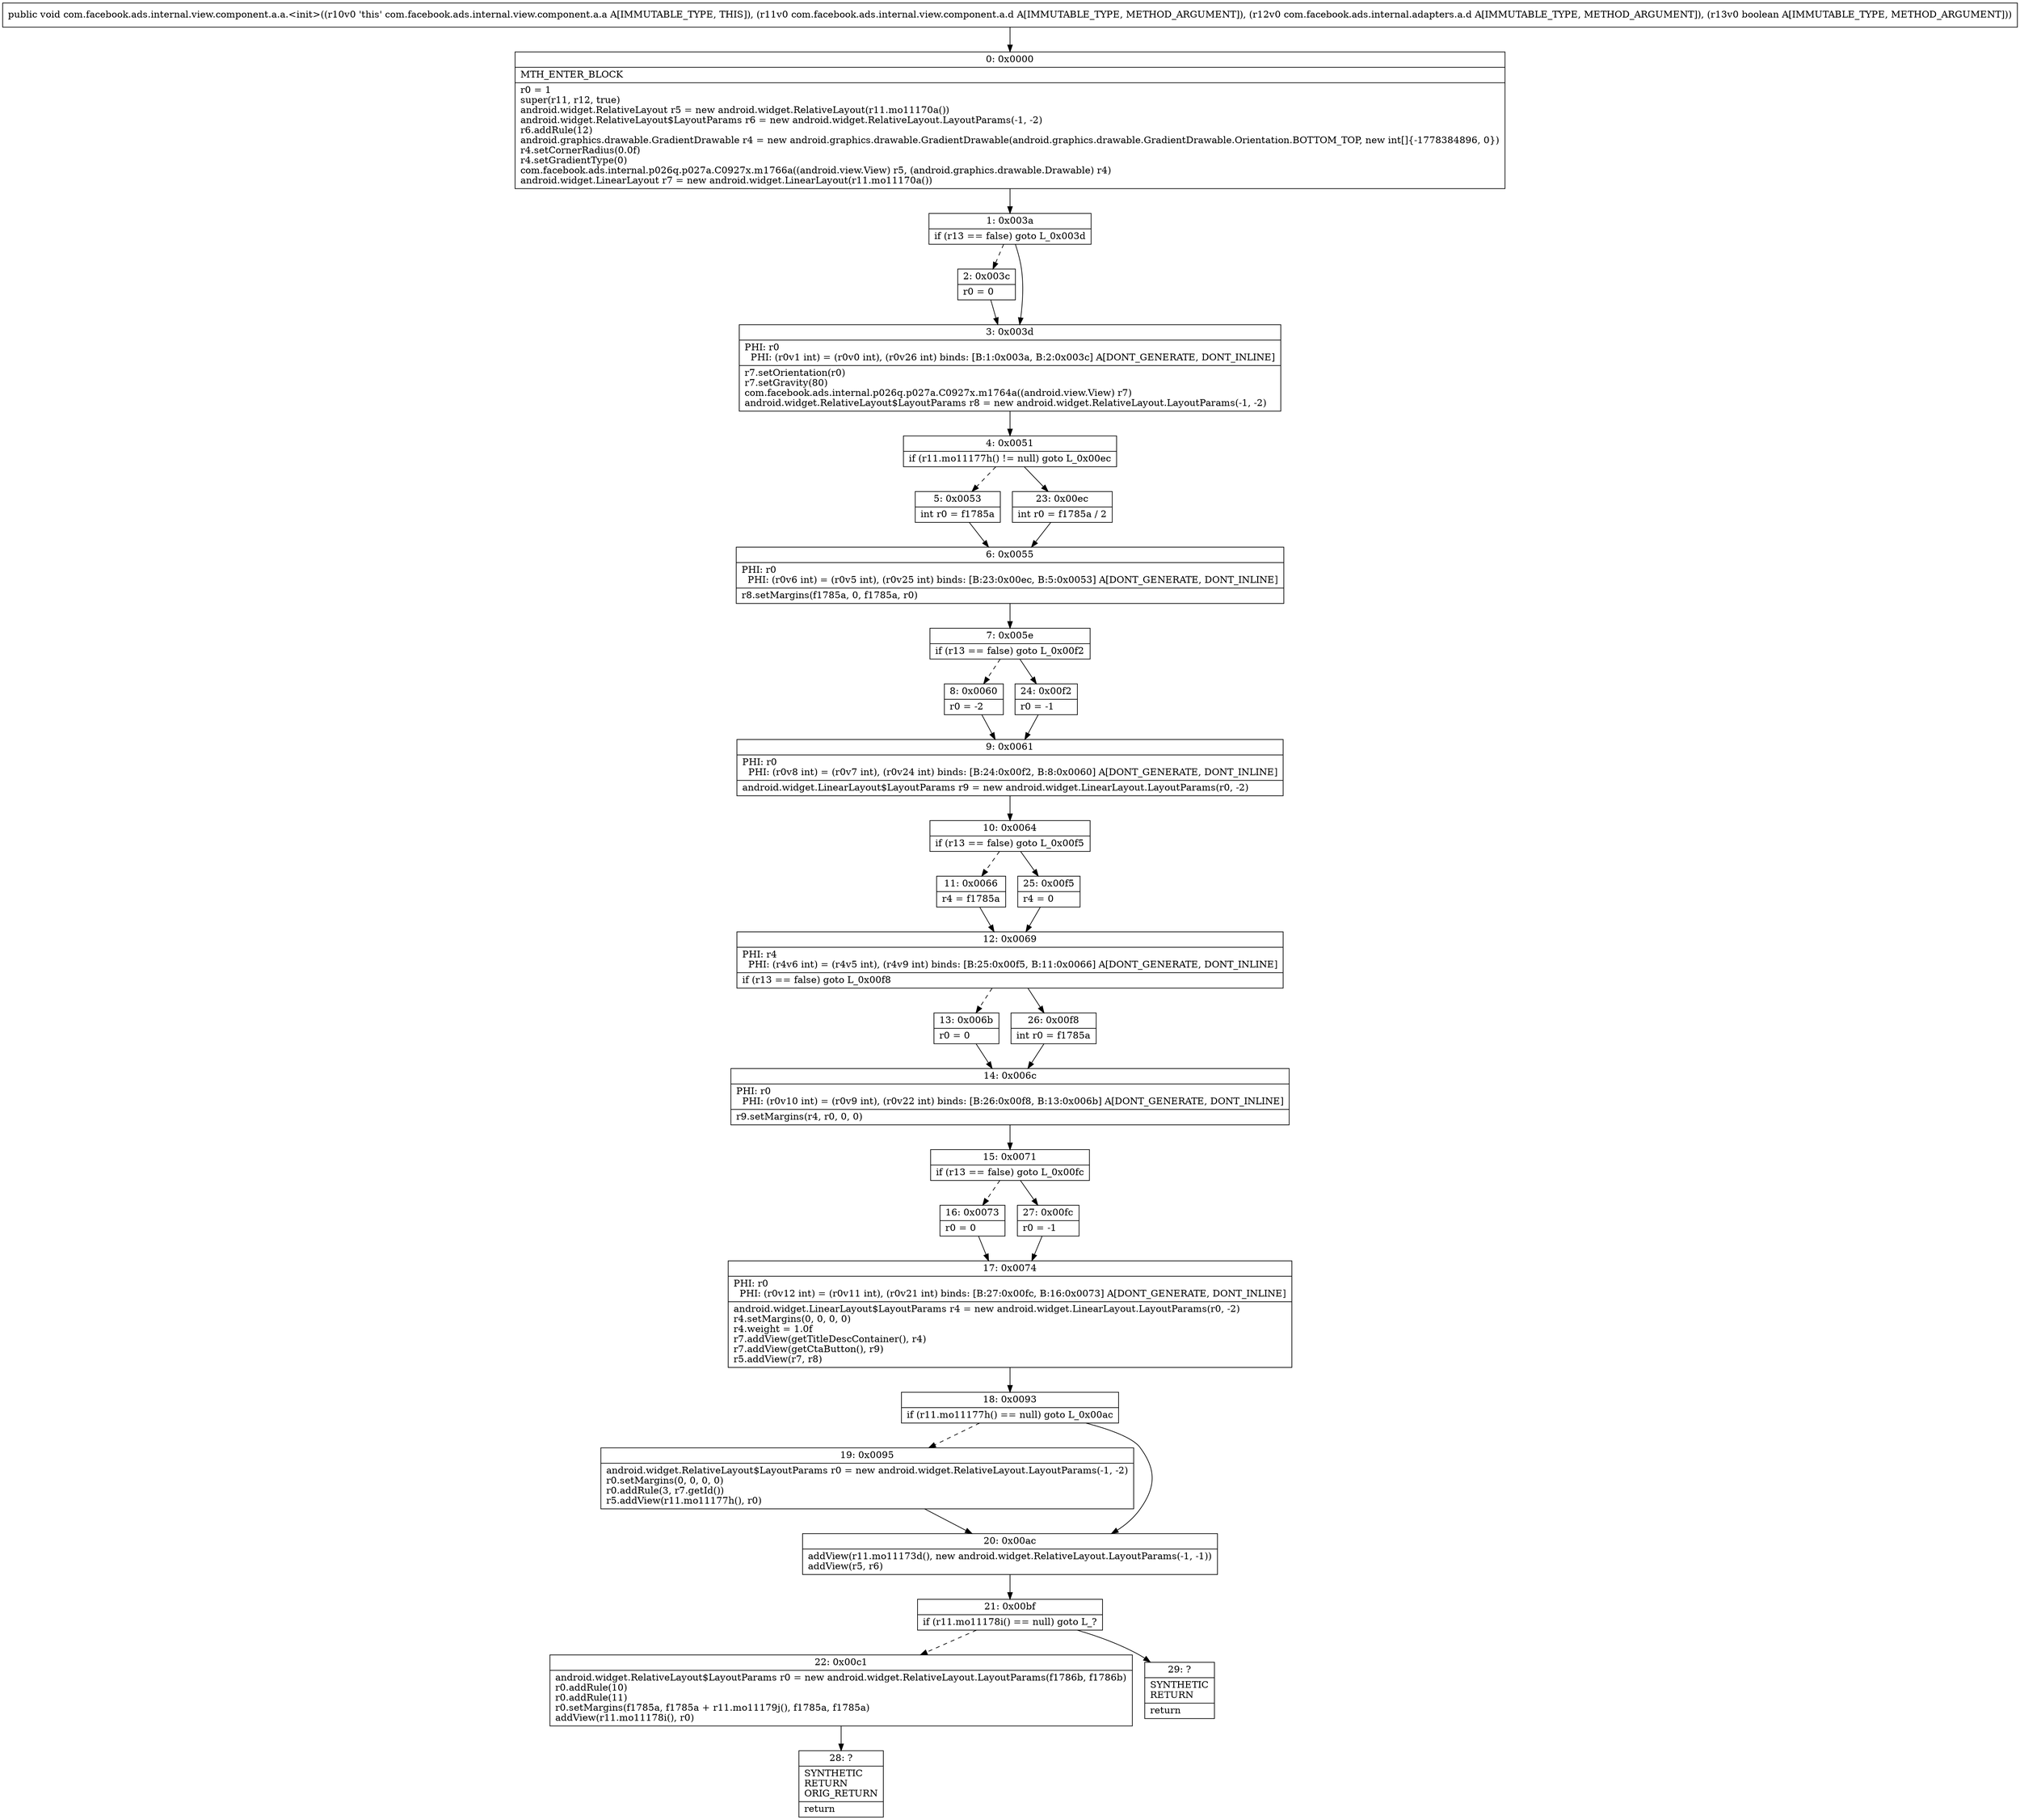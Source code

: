 digraph "CFG forcom.facebook.ads.internal.view.component.a.a.\<init\>(Lcom\/facebook\/ads\/internal\/view\/component\/a\/d;Lcom\/facebook\/ads\/internal\/adapters\/a\/d;Z)V" {
Node_0 [shape=record,label="{0\:\ 0x0000|MTH_ENTER_BLOCK\l|r0 = 1\lsuper(r11, r12, true)\landroid.widget.RelativeLayout r5 = new android.widget.RelativeLayout(r11.mo11170a())\landroid.widget.RelativeLayout$LayoutParams r6 = new android.widget.RelativeLayout.LayoutParams(\-1, \-2)\lr6.addRule(12)\landroid.graphics.drawable.GradientDrawable r4 = new android.graphics.drawable.GradientDrawable(android.graphics.drawable.GradientDrawable.Orientation.BOTTOM_TOP, new int[]\{\-1778384896, 0\})\lr4.setCornerRadius(0.0f)\lr4.setGradientType(0)\lcom.facebook.ads.internal.p026q.p027a.C0927x.m1766a((android.view.View) r5, (android.graphics.drawable.Drawable) r4)\landroid.widget.LinearLayout r7 = new android.widget.LinearLayout(r11.mo11170a())\l}"];
Node_1 [shape=record,label="{1\:\ 0x003a|if (r13 == false) goto L_0x003d\l}"];
Node_2 [shape=record,label="{2\:\ 0x003c|r0 = 0\l}"];
Node_3 [shape=record,label="{3\:\ 0x003d|PHI: r0 \l  PHI: (r0v1 int) = (r0v0 int), (r0v26 int) binds: [B:1:0x003a, B:2:0x003c] A[DONT_GENERATE, DONT_INLINE]\l|r7.setOrientation(r0)\lr7.setGravity(80)\lcom.facebook.ads.internal.p026q.p027a.C0927x.m1764a((android.view.View) r7)\landroid.widget.RelativeLayout$LayoutParams r8 = new android.widget.RelativeLayout.LayoutParams(\-1, \-2)\l}"];
Node_4 [shape=record,label="{4\:\ 0x0051|if (r11.mo11177h() != null) goto L_0x00ec\l}"];
Node_5 [shape=record,label="{5\:\ 0x0053|int r0 = f1785a\l}"];
Node_6 [shape=record,label="{6\:\ 0x0055|PHI: r0 \l  PHI: (r0v6 int) = (r0v5 int), (r0v25 int) binds: [B:23:0x00ec, B:5:0x0053] A[DONT_GENERATE, DONT_INLINE]\l|r8.setMargins(f1785a, 0, f1785a, r0)\l}"];
Node_7 [shape=record,label="{7\:\ 0x005e|if (r13 == false) goto L_0x00f2\l}"];
Node_8 [shape=record,label="{8\:\ 0x0060|r0 = \-2\l}"];
Node_9 [shape=record,label="{9\:\ 0x0061|PHI: r0 \l  PHI: (r0v8 int) = (r0v7 int), (r0v24 int) binds: [B:24:0x00f2, B:8:0x0060] A[DONT_GENERATE, DONT_INLINE]\l|android.widget.LinearLayout$LayoutParams r9 = new android.widget.LinearLayout.LayoutParams(r0, \-2)\l}"];
Node_10 [shape=record,label="{10\:\ 0x0064|if (r13 == false) goto L_0x00f5\l}"];
Node_11 [shape=record,label="{11\:\ 0x0066|r4 = f1785a\l}"];
Node_12 [shape=record,label="{12\:\ 0x0069|PHI: r4 \l  PHI: (r4v6 int) = (r4v5 int), (r4v9 int) binds: [B:25:0x00f5, B:11:0x0066] A[DONT_GENERATE, DONT_INLINE]\l|if (r13 == false) goto L_0x00f8\l}"];
Node_13 [shape=record,label="{13\:\ 0x006b|r0 = 0\l}"];
Node_14 [shape=record,label="{14\:\ 0x006c|PHI: r0 \l  PHI: (r0v10 int) = (r0v9 int), (r0v22 int) binds: [B:26:0x00f8, B:13:0x006b] A[DONT_GENERATE, DONT_INLINE]\l|r9.setMargins(r4, r0, 0, 0)\l}"];
Node_15 [shape=record,label="{15\:\ 0x0071|if (r13 == false) goto L_0x00fc\l}"];
Node_16 [shape=record,label="{16\:\ 0x0073|r0 = 0\l}"];
Node_17 [shape=record,label="{17\:\ 0x0074|PHI: r0 \l  PHI: (r0v12 int) = (r0v11 int), (r0v21 int) binds: [B:27:0x00fc, B:16:0x0073] A[DONT_GENERATE, DONT_INLINE]\l|android.widget.LinearLayout$LayoutParams r4 = new android.widget.LinearLayout.LayoutParams(r0, \-2)\lr4.setMargins(0, 0, 0, 0)\lr4.weight = 1.0f\lr7.addView(getTitleDescContainer(), r4)\lr7.addView(getCtaButton(), r9)\lr5.addView(r7, r8)\l}"];
Node_18 [shape=record,label="{18\:\ 0x0093|if (r11.mo11177h() == null) goto L_0x00ac\l}"];
Node_19 [shape=record,label="{19\:\ 0x0095|android.widget.RelativeLayout$LayoutParams r0 = new android.widget.RelativeLayout.LayoutParams(\-1, \-2)\lr0.setMargins(0, 0, 0, 0)\lr0.addRule(3, r7.getId())\lr5.addView(r11.mo11177h(), r0)\l}"];
Node_20 [shape=record,label="{20\:\ 0x00ac|addView(r11.mo11173d(), new android.widget.RelativeLayout.LayoutParams(\-1, \-1))\laddView(r5, r6)\l}"];
Node_21 [shape=record,label="{21\:\ 0x00bf|if (r11.mo11178i() == null) goto L_?\l}"];
Node_22 [shape=record,label="{22\:\ 0x00c1|android.widget.RelativeLayout$LayoutParams r0 = new android.widget.RelativeLayout.LayoutParams(f1786b, f1786b)\lr0.addRule(10)\lr0.addRule(11)\lr0.setMargins(f1785a, f1785a + r11.mo11179j(), f1785a, f1785a)\laddView(r11.mo11178i(), r0)\l}"];
Node_23 [shape=record,label="{23\:\ 0x00ec|int r0 = f1785a \/ 2\l}"];
Node_24 [shape=record,label="{24\:\ 0x00f2|r0 = \-1\l}"];
Node_25 [shape=record,label="{25\:\ 0x00f5|r4 = 0\l}"];
Node_26 [shape=record,label="{26\:\ 0x00f8|int r0 = f1785a\l}"];
Node_27 [shape=record,label="{27\:\ 0x00fc|r0 = \-1\l}"];
Node_28 [shape=record,label="{28\:\ ?|SYNTHETIC\lRETURN\lORIG_RETURN\l|return\l}"];
Node_29 [shape=record,label="{29\:\ ?|SYNTHETIC\lRETURN\l|return\l}"];
MethodNode[shape=record,label="{public void com.facebook.ads.internal.view.component.a.a.\<init\>((r10v0 'this' com.facebook.ads.internal.view.component.a.a A[IMMUTABLE_TYPE, THIS]), (r11v0 com.facebook.ads.internal.view.component.a.d A[IMMUTABLE_TYPE, METHOD_ARGUMENT]), (r12v0 com.facebook.ads.internal.adapters.a.d A[IMMUTABLE_TYPE, METHOD_ARGUMENT]), (r13v0 boolean A[IMMUTABLE_TYPE, METHOD_ARGUMENT])) }"];
MethodNode -> Node_0;
Node_0 -> Node_1;
Node_1 -> Node_2[style=dashed];
Node_1 -> Node_3;
Node_2 -> Node_3;
Node_3 -> Node_4;
Node_4 -> Node_5[style=dashed];
Node_4 -> Node_23;
Node_5 -> Node_6;
Node_6 -> Node_7;
Node_7 -> Node_8[style=dashed];
Node_7 -> Node_24;
Node_8 -> Node_9;
Node_9 -> Node_10;
Node_10 -> Node_11[style=dashed];
Node_10 -> Node_25;
Node_11 -> Node_12;
Node_12 -> Node_13[style=dashed];
Node_12 -> Node_26;
Node_13 -> Node_14;
Node_14 -> Node_15;
Node_15 -> Node_16[style=dashed];
Node_15 -> Node_27;
Node_16 -> Node_17;
Node_17 -> Node_18;
Node_18 -> Node_19[style=dashed];
Node_18 -> Node_20;
Node_19 -> Node_20;
Node_20 -> Node_21;
Node_21 -> Node_22[style=dashed];
Node_21 -> Node_29;
Node_22 -> Node_28;
Node_23 -> Node_6;
Node_24 -> Node_9;
Node_25 -> Node_12;
Node_26 -> Node_14;
Node_27 -> Node_17;
}

